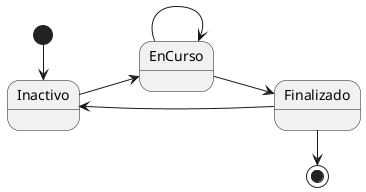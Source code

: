 @startuml

left to right direction


state Inactivo
state EnCurso
state Finalizado

[*] -> Inactivo
Inactivo --> EnCurso
EnCurso --> Finalizado
EnCurso -> EnCurso
Finalizado -> [*]
Finalizado -> Inactivo

@enduml